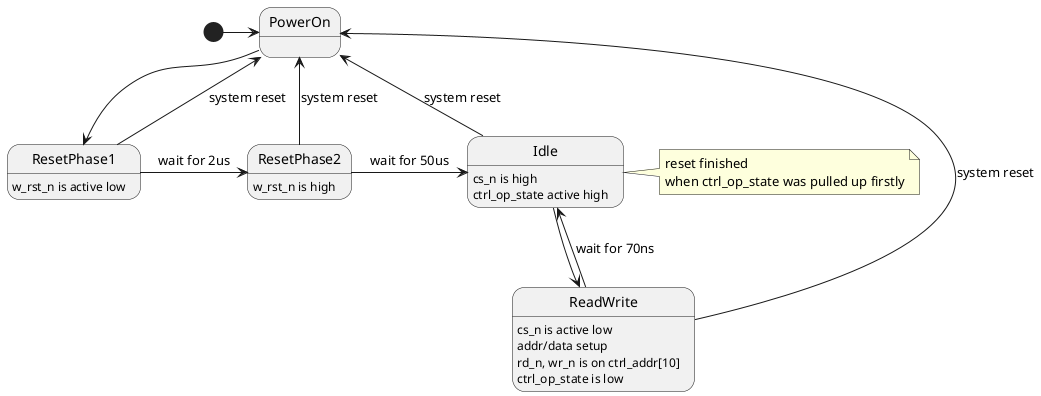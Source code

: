 @startuml w5300_interface
    [*] -> PowerOn
    PowerOn --> ResetPhase1
    ResetPhase1 -> ResetPhase2 :  wait for 2us
    ResetPhase2 -> Idle : wait for 50us
    Idle -> ReadWrite
    ReadWrite --> Idle: wait for 70ns

    ResetPhase1 --> PowerOn: system reset
    ResetPhase2 --> PowerOn: system reset
    Idle --> PowerOn: system reset
    ReadWrite --> PowerOn: system reset

    ResetPhase1: w_rst_n is active low
    ResetPhase2: w_rst_n is high
    Idle: cs_n is high
    Idle: ctrl_op_state active high
    ReadWrite: cs_n is active low
    ReadWrite: addr/data setup
    ReadWrite: rd_n, wr_n is on ctrl_addr[10]
    ReadWrite: ctrl_op_state is low

    note right of Idle: reset finished\nwhen ctrl_op_state was pulled up firstly 
@enduml
